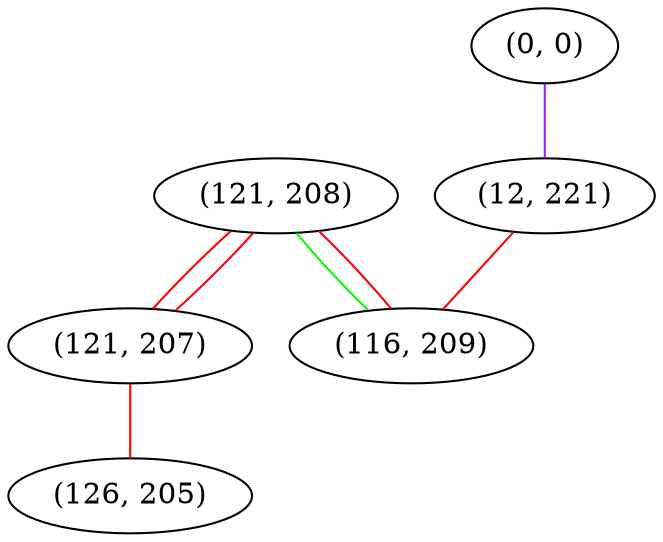 graph "" {
"(121, 208)";
"(0, 0)";
"(121, 207)";
"(12, 221)";
"(116, 209)";
"(126, 205)";
"(121, 208)" -- "(116, 209)"  [color=green, key=0, weight=2];
"(121, 208)" -- "(116, 209)"  [color=red, key=1, weight=1];
"(121, 208)" -- "(121, 207)"  [color=red, key=0, weight=1];
"(121, 208)" -- "(121, 207)"  [color=red, key=1, weight=1];
"(0, 0)" -- "(12, 221)"  [color=purple, key=0, weight=4];
"(121, 207)" -- "(126, 205)"  [color=red, key=0, weight=1];
"(12, 221)" -- "(116, 209)"  [color=red, key=0, weight=1];
}
